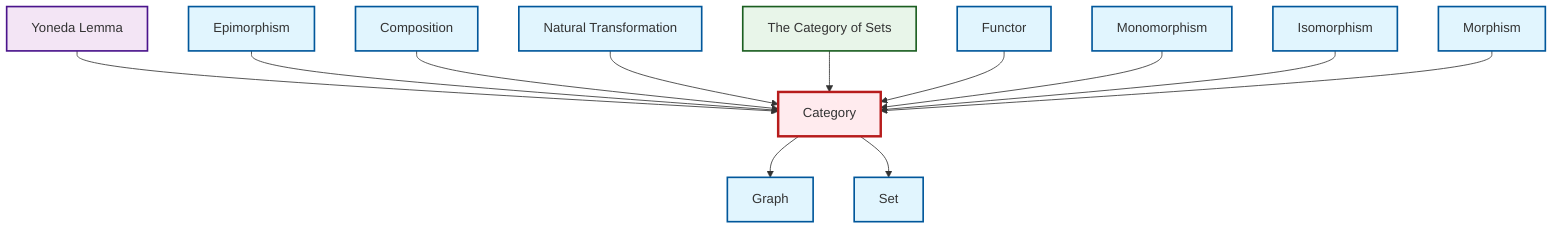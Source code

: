 graph TD
    classDef definition fill:#e1f5fe,stroke:#01579b,stroke-width:2px
    classDef theorem fill:#f3e5f5,stroke:#4a148c,stroke-width:2px
    classDef axiom fill:#fff3e0,stroke:#e65100,stroke-width:2px
    classDef example fill:#e8f5e9,stroke:#1b5e20,stroke-width:2px
    classDef current fill:#ffebee,stroke:#b71c1c,stroke-width:3px
    def-set["Set"]:::definition
    ex-set-category["The Category of Sets"]:::example
    def-natural-transformation["Natural Transformation"]:::definition
    def-category["Category"]:::definition
    thm-yoneda["Yoneda Lemma"]:::theorem
    def-monomorphism["Monomorphism"]:::definition
    def-epimorphism["Epimorphism"]:::definition
    def-composition["Composition"]:::definition
    def-functor["Functor"]:::definition
    def-morphism["Morphism"]:::definition
    def-isomorphism["Isomorphism"]:::definition
    def-graph["Graph"]:::definition
    thm-yoneda --> def-category
    def-epimorphism --> def-category
    def-composition --> def-category
    def-natural-transformation --> def-category
    ex-set-category --> def-category
    def-category --> def-graph
    def-functor --> def-category
    def-monomorphism --> def-category
    def-isomorphism --> def-category
    def-category --> def-set
    def-morphism --> def-category
    class def-category current